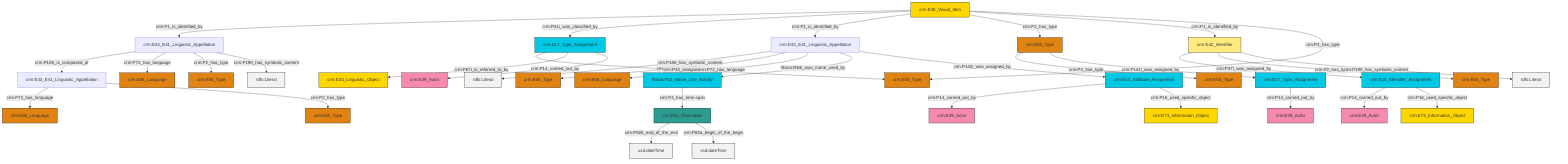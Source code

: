 graph TD
classDef Literal fill:#f2f2f2,stroke:#000000;
classDef CRM_Entity fill:#FFFFFF,stroke:#000000;
classDef Temporal_Entity fill:#00C9E6, stroke:#000000;
classDef Type fill:#E18312, stroke:#000000;
classDef Time-Span fill:#2C9C91, stroke:#000000;
classDef Appellation fill:#FFEB7F, stroke:#000000;
classDef Place fill:#008836, stroke:#000000;
classDef Persistent_Item fill:#B266B2, stroke:#000000;
classDef Conceptual_Object fill:#FFD700, stroke:#000000;
classDef Physical_Thing fill:#D2B48C, stroke:#000000;
classDef Actor fill:#f58aad, stroke:#000000;
classDef PC_Classes fill:#4ce600, stroke:#000000;
classDef Multi fill:#cccccc,stroke:#000000;

0["crm:E13_Attribute_Assignment"]:::Temporal_Entity -->|crm:P14_carried_out_by| 1["crm:E39_Actor"]:::Actor
6["crm:E33_E41_Linguistic_Appellation"]:::Default -->|crm:P190_has_symbolic_content| 7[rdfs:Literal]:::Literal
8["crm:E33_E41_Linguistic_Appellation"]:::Default -->|crm:P106_is_composed_of| 9["crm:E33_E41_Linguistic_Appellation"]:::Default
10["frbroo:F52_Name_Use_Activity"]:::Temporal_Entity -->|crm:P4_has_time-span| 11["crm:E52_Time-Span"]:::Time-Span
6["crm:E33_E41_Linguistic_Appellation"]:::Default -->|crm:P2_has_type| 14["crm:E55_Type"]:::Type
6["crm:E33_E41_Linguistic_Appellation"]:::Default -->|crm:P72_has_language| 21["crm:E56_Language"]:::Type
8["crm:E33_E41_Linguistic_Appellation"]:::Default -->|crm:P72_has_language| 12["crm:E56_Language"]:::Type
6["crm:E33_E41_Linguistic_Appellation"]:::Default -->|frbroo:R64i_was_name_used_by| 10["frbroo:F52_Name_Use_Activity"]:::Temporal_Entity
19["crm:E17_Type_Assignment"]:::Temporal_Entity -->|crm:P42_assigned| 34["crm:E55_Type"]:::Type
22["crm:E42_Identifier"]:::Appellation -->|crm:P37i_was_assigned_by| 31["crm:E15_Identifier_Assignment"]:::Temporal_Entity
11["crm:E52_Time-Span"]:::Time-Span -->|crm:P82b_end_of_the_end| 48[xsd:dateTime]:::Literal
49["crm:E36_Visual_Item"]:::Conceptual_Object -->|crm:P1_is_identified_by| 8["crm:E33_E41_Linguistic_Appellation"]:::Default
49["crm:E36_Visual_Item"]:::Conceptual_Object -->|crm:P41i_was_classified_by| 19["crm:E17_Type_Assignment"]:::Temporal_Entity
49["crm:E36_Visual_Item"]:::Conceptual_Object -->|crm:P1_is_identified_by| 6["crm:E33_E41_Linguistic_Appellation"]:::Default
9["crm:E33_E41_Linguistic_Appellation"]:::Default -->|crm:P72_has_language| 36["crm:E56_Language"]:::Type
8["crm:E33_E41_Linguistic_Appellation"]:::Default -->|crm:P2_has_type| 2["crm:E55_Type"]:::Type
8["crm:E33_E41_Linguistic_Appellation"]:::Default -->|crm:P190_has_symbolic_content| 51[rdfs:Literal]:::Literal
46["crm:E55_Type"]:::Type -->|crm:P2_has_type| 41["crm:E55_Type"]:::Type
22["crm:E42_Identifier"]:::Appellation -->|crm:P2_has_type| 17["crm:E55_Type"]:::Type
22["crm:E42_Identifier"]:::Appellation -->|crm:P190_has_symbolic_content| 54[rdfs:Literal]:::Literal
6["crm:E33_E41_Linguistic_Appellation"]:::Default -->|crm:P141i_was_assigned_by| 0["crm:E13_Attribute_Assignment"]:::Temporal_Entity
49["crm:E36_Visual_Item"]:::Conceptual_Object -->|crm:P2_has_type| 46["crm:E55_Type"]:::Type
0["crm:E13_Attribute_Assignment"]:::Temporal_Entity -->|crm:P16_used_specific_object| 55["crm:E73_Information_Object"]:::Conceptual_Object
46["crm:E55_Type"]:::Type -->|crm:P141i_was_assigned_by| 43["crm:E17_Type_Assignment"]:::Temporal_Entity
31["crm:E15_Identifier_Assignment"]:::Temporal_Entity -->|crm:P14_carried_out_by| 58["crm:E39_Actor"]:::Actor
19["crm:E17_Type_Assignment"]:::Temporal_Entity -->|crm:P67i_is_referred_to_by| 39["crm:E33_Linguistic_Object"]:::Conceptual_Object
49["crm:E36_Visual_Item"]:::Conceptual_Object -->|crm:P1_is_identified_by| 22["crm:E42_Identifier"]:::Appellation
49["crm:E36_Visual_Item"]:::Conceptual_Object -->|crm:P2_has_type| 34["crm:E55_Type"]:::Type
31["crm:E15_Identifier_Assignment"]:::Temporal_Entity -->|crm:P16_used_specific_object| 24["crm:E73_Information_Object"]:::Conceptual_Object
19["crm:E17_Type_Assignment"]:::Temporal_Entity -->|crm:P14_carried_out_by| 29["crm:E39_Actor"]:::Actor
9["crm:E33_E41_Linguistic_Appellation"]:::Default -->|crm:P2_has_type| 26["crm:E55_Type"]:::Type
43["crm:E17_Type_Assignment"]:::Temporal_Entity -->|crm:P14_carried_out_by| 4["crm:E39_Actor"]:::Actor
11["crm:E52_Time-Span"]:::Time-Span -->|crm:P82a_begin_of_the_begin| 63[xsd:dateTime]:::Literal